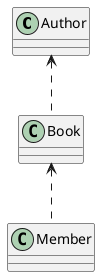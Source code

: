 @startuml
class Author {
  
}

class Book {

}

class Member {
 
}

Author <.. Book
Book  <.. Member
@enduml
